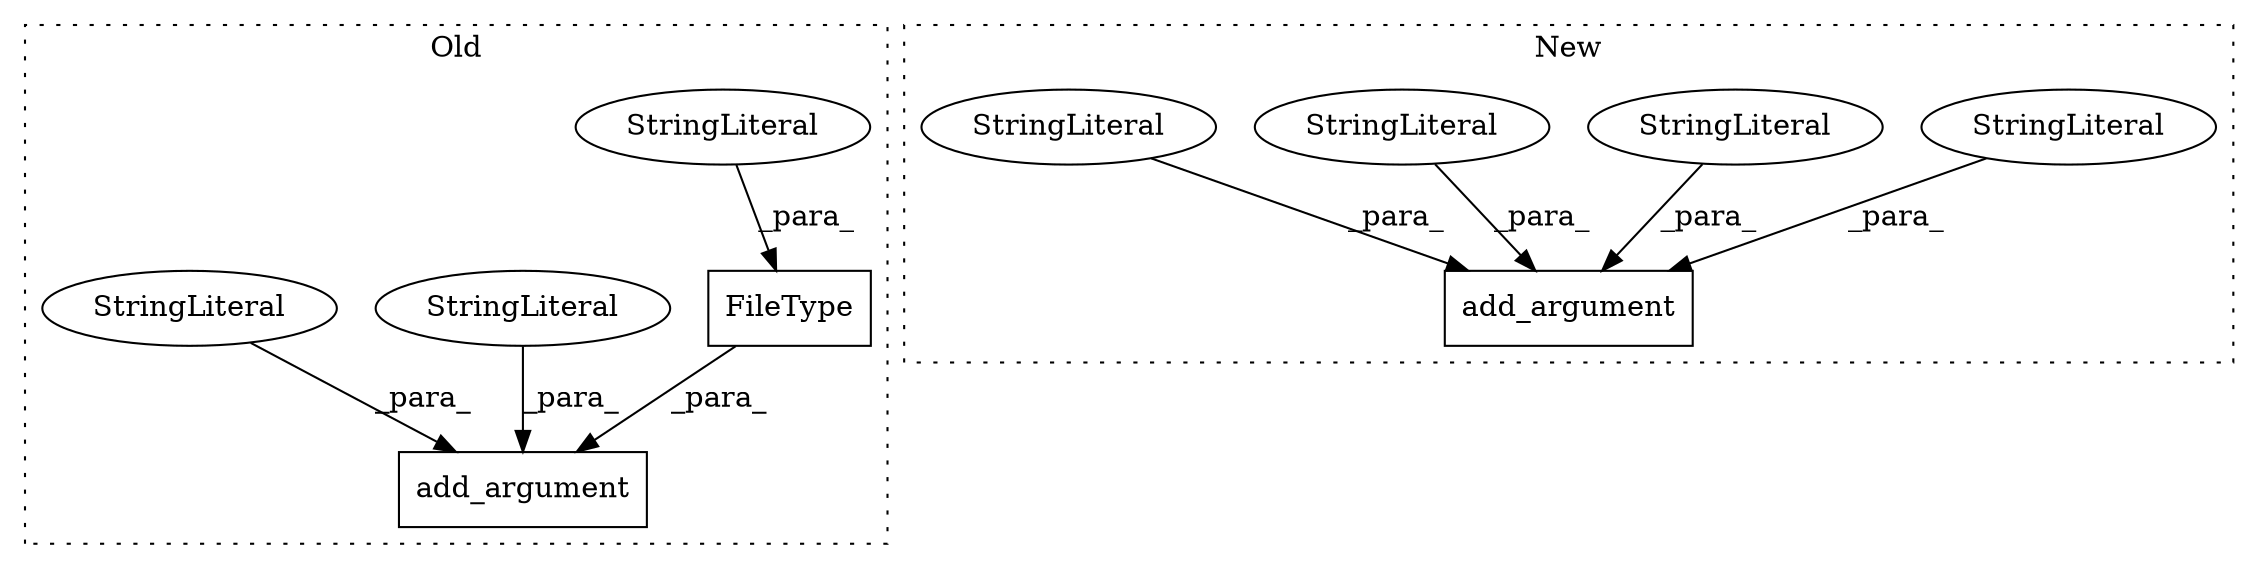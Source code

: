digraph G {
subgraph cluster0 {
1 [label="FileType" a="32" s="12091,12103" l="9,1" shape="box"];
5 [label="add_argument" a="32" s="12053,12137" l="13,1" shape="box"];
6 [label="StringLiteral" a="45" s="12100" l="3" shape="ellipse"];
8 [label="StringLiteral" a="45" s="12116" l="21" shape="ellipse"];
10 [label="StringLiteral" a="45" s="12071" l="10" shape="ellipse"];
label = "Old";
style="dotted";
}
subgraph cluster1 {
2 [label="add_argument" a="32" s="12302,12407" l="13,1" shape="box"];
3 [label="StringLiteral" a="45" s="12355" l="52" shape="ellipse"];
4 [label="StringLiteral" a="45" s="12349" l="5" shape="ellipse"];
7 [label="StringLiteral" a="45" s="12335" l="13" shape="ellipse"];
9 [label="StringLiteral" a="45" s="12320" l="14" shape="ellipse"];
label = "New";
style="dotted";
}
1 -> 5 [label="_para_"];
3 -> 2 [label="_para_"];
4 -> 2 [label="_para_"];
6 -> 1 [label="_para_"];
7 -> 2 [label="_para_"];
8 -> 5 [label="_para_"];
9 -> 2 [label="_para_"];
10 -> 5 [label="_para_"];
}